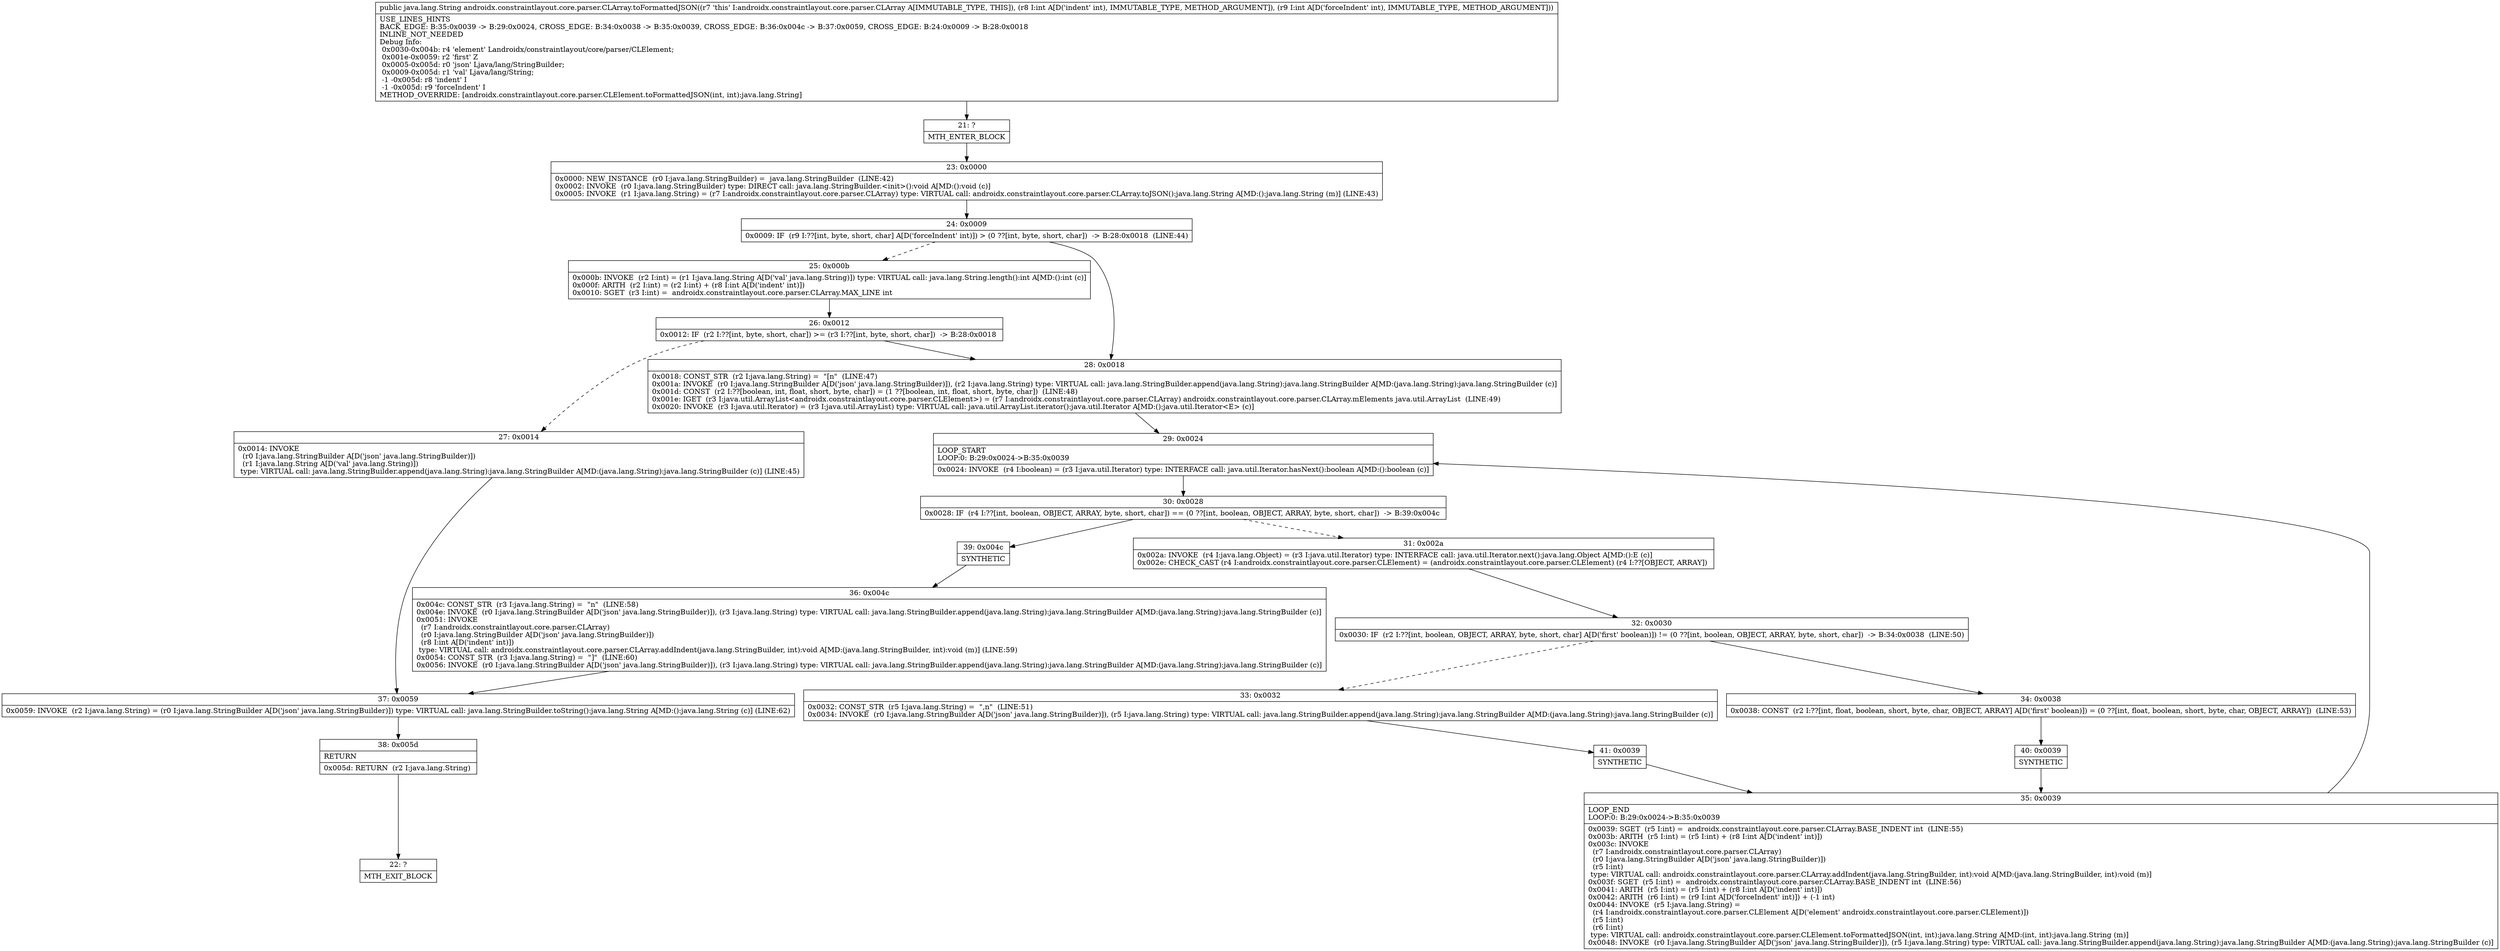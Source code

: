 digraph "CFG forandroidx.constraintlayout.core.parser.CLArray.toFormattedJSON(II)Ljava\/lang\/String;" {
Node_21 [shape=record,label="{21\:\ ?|MTH_ENTER_BLOCK\l}"];
Node_23 [shape=record,label="{23\:\ 0x0000|0x0000: NEW_INSTANCE  (r0 I:java.lang.StringBuilder) =  java.lang.StringBuilder  (LINE:42)\l0x0002: INVOKE  (r0 I:java.lang.StringBuilder) type: DIRECT call: java.lang.StringBuilder.\<init\>():void A[MD:():void (c)]\l0x0005: INVOKE  (r1 I:java.lang.String) = (r7 I:androidx.constraintlayout.core.parser.CLArray) type: VIRTUAL call: androidx.constraintlayout.core.parser.CLArray.toJSON():java.lang.String A[MD:():java.lang.String (m)] (LINE:43)\l}"];
Node_24 [shape=record,label="{24\:\ 0x0009|0x0009: IF  (r9 I:??[int, byte, short, char] A[D('forceIndent' int)]) \> (0 ??[int, byte, short, char])  \-\> B:28:0x0018  (LINE:44)\l}"];
Node_25 [shape=record,label="{25\:\ 0x000b|0x000b: INVOKE  (r2 I:int) = (r1 I:java.lang.String A[D('val' java.lang.String)]) type: VIRTUAL call: java.lang.String.length():int A[MD:():int (c)]\l0x000f: ARITH  (r2 I:int) = (r2 I:int) + (r8 I:int A[D('indent' int)]) \l0x0010: SGET  (r3 I:int) =  androidx.constraintlayout.core.parser.CLArray.MAX_LINE int \l}"];
Node_26 [shape=record,label="{26\:\ 0x0012|0x0012: IF  (r2 I:??[int, byte, short, char]) \>= (r3 I:??[int, byte, short, char])  \-\> B:28:0x0018 \l}"];
Node_27 [shape=record,label="{27\:\ 0x0014|0x0014: INVOKE  \l  (r0 I:java.lang.StringBuilder A[D('json' java.lang.StringBuilder)])\l  (r1 I:java.lang.String A[D('val' java.lang.String)])\l type: VIRTUAL call: java.lang.StringBuilder.append(java.lang.String):java.lang.StringBuilder A[MD:(java.lang.String):java.lang.StringBuilder (c)] (LINE:45)\l}"];
Node_37 [shape=record,label="{37\:\ 0x0059|0x0059: INVOKE  (r2 I:java.lang.String) = (r0 I:java.lang.StringBuilder A[D('json' java.lang.StringBuilder)]) type: VIRTUAL call: java.lang.StringBuilder.toString():java.lang.String A[MD:():java.lang.String (c)] (LINE:62)\l}"];
Node_38 [shape=record,label="{38\:\ 0x005d|RETURN\l|0x005d: RETURN  (r2 I:java.lang.String) \l}"];
Node_22 [shape=record,label="{22\:\ ?|MTH_EXIT_BLOCK\l}"];
Node_28 [shape=record,label="{28\:\ 0x0018|0x0018: CONST_STR  (r2 I:java.lang.String) =  \"[n\"  (LINE:47)\l0x001a: INVOKE  (r0 I:java.lang.StringBuilder A[D('json' java.lang.StringBuilder)]), (r2 I:java.lang.String) type: VIRTUAL call: java.lang.StringBuilder.append(java.lang.String):java.lang.StringBuilder A[MD:(java.lang.String):java.lang.StringBuilder (c)]\l0x001d: CONST  (r2 I:??[boolean, int, float, short, byte, char]) = (1 ??[boolean, int, float, short, byte, char])  (LINE:48)\l0x001e: IGET  (r3 I:java.util.ArrayList\<androidx.constraintlayout.core.parser.CLElement\>) = (r7 I:androidx.constraintlayout.core.parser.CLArray) androidx.constraintlayout.core.parser.CLArray.mElements java.util.ArrayList  (LINE:49)\l0x0020: INVOKE  (r3 I:java.util.Iterator) = (r3 I:java.util.ArrayList) type: VIRTUAL call: java.util.ArrayList.iterator():java.util.Iterator A[MD:():java.util.Iterator\<E\> (c)]\l}"];
Node_29 [shape=record,label="{29\:\ 0x0024|LOOP_START\lLOOP:0: B:29:0x0024\-\>B:35:0x0039\l|0x0024: INVOKE  (r4 I:boolean) = (r3 I:java.util.Iterator) type: INTERFACE call: java.util.Iterator.hasNext():boolean A[MD:():boolean (c)]\l}"];
Node_30 [shape=record,label="{30\:\ 0x0028|0x0028: IF  (r4 I:??[int, boolean, OBJECT, ARRAY, byte, short, char]) == (0 ??[int, boolean, OBJECT, ARRAY, byte, short, char])  \-\> B:39:0x004c \l}"];
Node_31 [shape=record,label="{31\:\ 0x002a|0x002a: INVOKE  (r4 I:java.lang.Object) = (r3 I:java.util.Iterator) type: INTERFACE call: java.util.Iterator.next():java.lang.Object A[MD:():E (c)]\l0x002e: CHECK_CAST (r4 I:androidx.constraintlayout.core.parser.CLElement) = (androidx.constraintlayout.core.parser.CLElement) (r4 I:??[OBJECT, ARRAY]) \l}"];
Node_32 [shape=record,label="{32\:\ 0x0030|0x0030: IF  (r2 I:??[int, boolean, OBJECT, ARRAY, byte, short, char] A[D('first' boolean)]) != (0 ??[int, boolean, OBJECT, ARRAY, byte, short, char])  \-\> B:34:0x0038  (LINE:50)\l}"];
Node_33 [shape=record,label="{33\:\ 0x0032|0x0032: CONST_STR  (r5 I:java.lang.String) =  \",n\"  (LINE:51)\l0x0034: INVOKE  (r0 I:java.lang.StringBuilder A[D('json' java.lang.StringBuilder)]), (r5 I:java.lang.String) type: VIRTUAL call: java.lang.StringBuilder.append(java.lang.String):java.lang.StringBuilder A[MD:(java.lang.String):java.lang.StringBuilder (c)]\l}"];
Node_41 [shape=record,label="{41\:\ 0x0039|SYNTHETIC\l}"];
Node_35 [shape=record,label="{35\:\ 0x0039|LOOP_END\lLOOP:0: B:29:0x0024\-\>B:35:0x0039\l|0x0039: SGET  (r5 I:int) =  androidx.constraintlayout.core.parser.CLArray.BASE_INDENT int  (LINE:55)\l0x003b: ARITH  (r5 I:int) = (r5 I:int) + (r8 I:int A[D('indent' int)]) \l0x003c: INVOKE  \l  (r7 I:androidx.constraintlayout.core.parser.CLArray)\l  (r0 I:java.lang.StringBuilder A[D('json' java.lang.StringBuilder)])\l  (r5 I:int)\l type: VIRTUAL call: androidx.constraintlayout.core.parser.CLArray.addIndent(java.lang.StringBuilder, int):void A[MD:(java.lang.StringBuilder, int):void (m)]\l0x003f: SGET  (r5 I:int) =  androidx.constraintlayout.core.parser.CLArray.BASE_INDENT int  (LINE:56)\l0x0041: ARITH  (r5 I:int) = (r5 I:int) + (r8 I:int A[D('indent' int)]) \l0x0042: ARITH  (r6 I:int) = (r9 I:int A[D('forceIndent' int)]) + (\-1 int) \l0x0044: INVOKE  (r5 I:java.lang.String) = \l  (r4 I:androidx.constraintlayout.core.parser.CLElement A[D('element' androidx.constraintlayout.core.parser.CLElement)])\l  (r5 I:int)\l  (r6 I:int)\l type: VIRTUAL call: androidx.constraintlayout.core.parser.CLElement.toFormattedJSON(int, int):java.lang.String A[MD:(int, int):java.lang.String (m)]\l0x0048: INVOKE  (r0 I:java.lang.StringBuilder A[D('json' java.lang.StringBuilder)]), (r5 I:java.lang.String) type: VIRTUAL call: java.lang.StringBuilder.append(java.lang.String):java.lang.StringBuilder A[MD:(java.lang.String):java.lang.StringBuilder (c)]\l}"];
Node_34 [shape=record,label="{34\:\ 0x0038|0x0038: CONST  (r2 I:??[int, float, boolean, short, byte, char, OBJECT, ARRAY] A[D('first' boolean)]) = (0 ??[int, float, boolean, short, byte, char, OBJECT, ARRAY])  (LINE:53)\l}"];
Node_40 [shape=record,label="{40\:\ 0x0039|SYNTHETIC\l}"];
Node_39 [shape=record,label="{39\:\ 0x004c|SYNTHETIC\l}"];
Node_36 [shape=record,label="{36\:\ 0x004c|0x004c: CONST_STR  (r3 I:java.lang.String) =  \"n\"  (LINE:58)\l0x004e: INVOKE  (r0 I:java.lang.StringBuilder A[D('json' java.lang.StringBuilder)]), (r3 I:java.lang.String) type: VIRTUAL call: java.lang.StringBuilder.append(java.lang.String):java.lang.StringBuilder A[MD:(java.lang.String):java.lang.StringBuilder (c)]\l0x0051: INVOKE  \l  (r7 I:androidx.constraintlayout.core.parser.CLArray)\l  (r0 I:java.lang.StringBuilder A[D('json' java.lang.StringBuilder)])\l  (r8 I:int A[D('indent' int)])\l type: VIRTUAL call: androidx.constraintlayout.core.parser.CLArray.addIndent(java.lang.StringBuilder, int):void A[MD:(java.lang.StringBuilder, int):void (m)] (LINE:59)\l0x0054: CONST_STR  (r3 I:java.lang.String) =  \"]\"  (LINE:60)\l0x0056: INVOKE  (r0 I:java.lang.StringBuilder A[D('json' java.lang.StringBuilder)]), (r3 I:java.lang.String) type: VIRTUAL call: java.lang.StringBuilder.append(java.lang.String):java.lang.StringBuilder A[MD:(java.lang.String):java.lang.StringBuilder (c)]\l}"];
MethodNode[shape=record,label="{public java.lang.String androidx.constraintlayout.core.parser.CLArray.toFormattedJSON((r7 'this' I:androidx.constraintlayout.core.parser.CLArray A[IMMUTABLE_TYPE, THIS]), (r8 I:int A[D('indent' int), IMMUTABLE_TYPE, METHOD_ARGUMENT]), (r9 I:int A[D('forceIndent' int), IMMUTABLE_TYPE, METHOD_ARGUMENT]))  | USE_LINES_HINTS\lBACK_EDGE: B:35:0x0039 \-\> B:29:0x0024, CROSS_EDGE: B:34:0x0038 \-\> B:35:0x0039, CROSS_EDGE: B:36:0x004c \-\> B:37:0x0059, CROSS_EDGE: B:24:0x0009 \-\> B:28:0x0018\lINLINE_NOT_NEEDED\lDebug Info:\l  0x0030\-0x004b: r4 'element' Landroidx\/constraintlayout\/core\/parser\/CLElement;\l  0x001e\-0x0059: r2 'first' Z\l  0x0005\-0x005d: r0 'json' Ljava\/lang\/StringBuilder;\l  0x0009\-0x005d: r1 'val' Ljava\/lang\/String;\l  \-1 \-0x005d: r8 'indent' I\l  \-1 \-0x005d: r9 'forceIndent' I\lMETHOD_OVERRIDE: [androidx.constraintlayout.core.parser.CLElement.toFormattedJSON(int, int):java.lang.String]\l}"];
MethodNode -> Node_21;Node_21 -> Node_23;
Node_23 -> Node_24;
Node_24 -> Node_25[style=dashed];
Node_24 -> Node_28;
Node_25 -> Node_26;
Node_26 -> Node_27[style=dashed];
Node_26 -> Node_28;
Node_27 -> Node_37;
Node_37 -> Node_38;
Node_38 -> Node_22;
Node_28 -> Node_29;
Node_29 -> Node_30;
Node_30 -> Node_31[style=dashed];
Node_30 -> Node_39;
Node_31 -> Node_32;
Node_32 -> Node_33[style=dashed];
Node_32 -> Node_34;
Node_33 -> Node_41;
Node_41 -> Node_35;
Node_35 -> Node_29;
Node_34 -> Node_40;
Node_40 -> Node_35;
Node_39 -> Node_36;
Node_36 -> Node_37;
}

